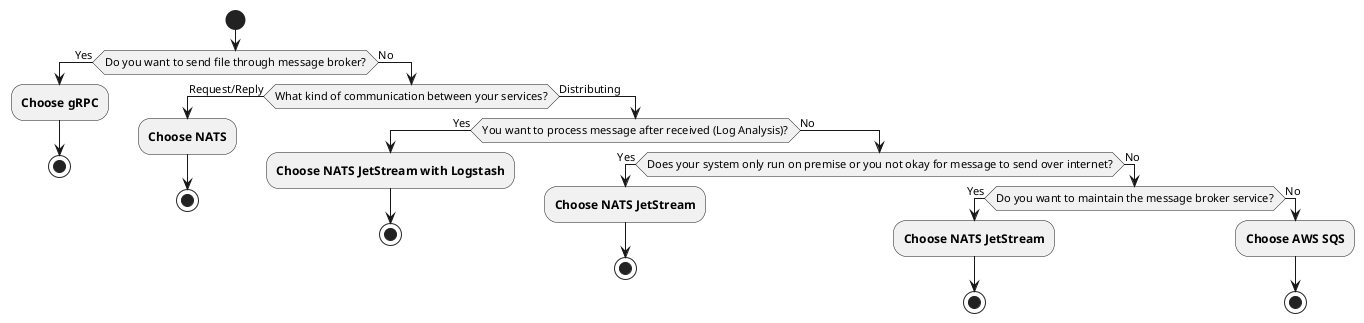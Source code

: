 @startuml Broker Selection
start
if (Do you want to send file through message broker?) then (Yes)
    :**Choose gRPC**;
    stop
else (No)
    if (What kind of communication between your services?) then (Request/Reply)
			:**Choose NATS**;
			stop
    else (Distributing)
        if(You want to process message after received (Log Analysis)?) then (Yes)
            :**Choose NATS JetStream with Logstash**;
            stop
        else (No)
            if(Does your system only run on premise or you not okay for message to send over internet?) then (Yes)
                :**Choose NATS JetStream**;
                stop
            else (No)
                if (Do you want to maintain the message broker service?) then (Yes)
                    :**Choose NATS JetStream**;
                    stop
                else (No)
                    :**Choose AWS SQS**;
                    stop
            endif
        endif
    endif
endif
@enduml